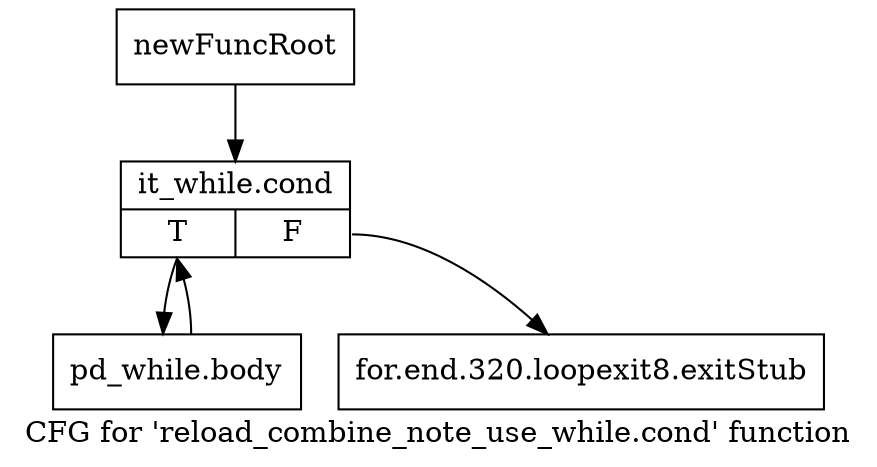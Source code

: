 digraph "CFG for 'reload_combine_note_use_while.cond' function" {
	label="CFG for 'reload_combine_note_use_while.cond' function";

	Node0xbe819a0 [shape=record,label="{newFuncRoot}"];
	Node0xbe819a0 -> Node0xbe81a40;
	Node0xbe819f0 [shape=record,label="{for.end.320.loopexit8.exitStub}"];
	Node0xbe81a40 [shape=record,label="{it_while.cond|{<s0>T|<s1>F}}"];
	Node0xbe81a40:s0 -> Node0xbe81a90;
	Node0xbe81a40:s1 -> Node0xbe819f0;
	Node0xbe81a90 [shape=record,label="{pd_while.body}"];
	Node0xbe81a90 -> Node0xbe81a40;
}
